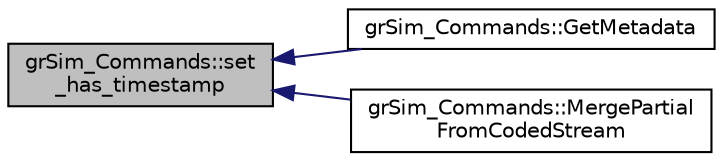 digraph "grSim_Commands::set_has_timestamp"
{
 // INTERACTIVE_SVG=YES
  edge [fontname="Helvetica",fontsize="10",labelfontname="Helvetica",labelfontsize="10"];
  node [fontname="Helvetica",fontsize="10",shape=record];
  rankdir="LR";
  Node1 [label="grSim_Commands::set\l_has_timestamp",height=0.2,width=0.4,color="black", fillcolor="grey75", style="filled", fontcolor="black"];
  Node1 -> Node2 [dir="back",color="midnightblue",fontsize="10",style="solid",fontname="Helvetica"];
  Node2 [label="grSim_Commands::GetMetadata",height=0.2,width=0.4,color="black", fillcolor="white", style="filled",URL="$d0/d13/classgr_sim___commands.html#a0aa4de94992ecedff4030f98fc1fc144"];
  Node1 -> Node3 [dir="back",color="midnightblue",fontsize="10",style="solid",fontname="Helvetica"];
  Node3 [label="grSim_Commands::MergePartial\lFromCodedStream",height=0.2,width=0.4,color="black", fillcolor="white", style="filled",URL="$d0/d13/classgr_sim___commands.html#afbe5ad8dff83a131fcb721f44c281a4d"];
}

